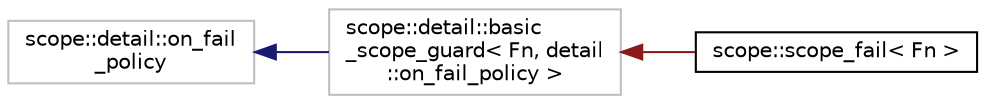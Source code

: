 digraph "Graphical Class Hierarchy"
{
  edge [fontname="Helvetica",fontsize="10",labelfontname="Helvetica",labelfontsize="10"];
  node [fontname="Helvetica",fontsize="10",shape=record];
  rankdir="LR";
  Node1 [label="scope::detail::on_fail\l_policy",height=0.2,width=0.4,color="grey75", fillcolor="white", style="filled"];
  Node1 -> Node2 [dir="back",color="midnightblue",fontsize="10",style="solid",fontname="Helvetica"];
  Node2 [label="scope::detail::basic\l_scope_guard\< Fn, detail\l::on_fail_policy \>",height=0.2,width=0.4,color="grey75", fillcolor="white", style="filled"];
  Node2 -> Node3 [dir="back",color="firebrick4",fontsize="10",style="solid",fontname="Helvetica"];
  Node3 [label="scope::scope_fail\< Fn \>",height=0.2,width=0.4,color="black", fillcolor="white", style="filled",URL="$db/d7d/classscope_1_1scope__fail.html",tooltip="An exit handler for handling throwing cases. "];
}
